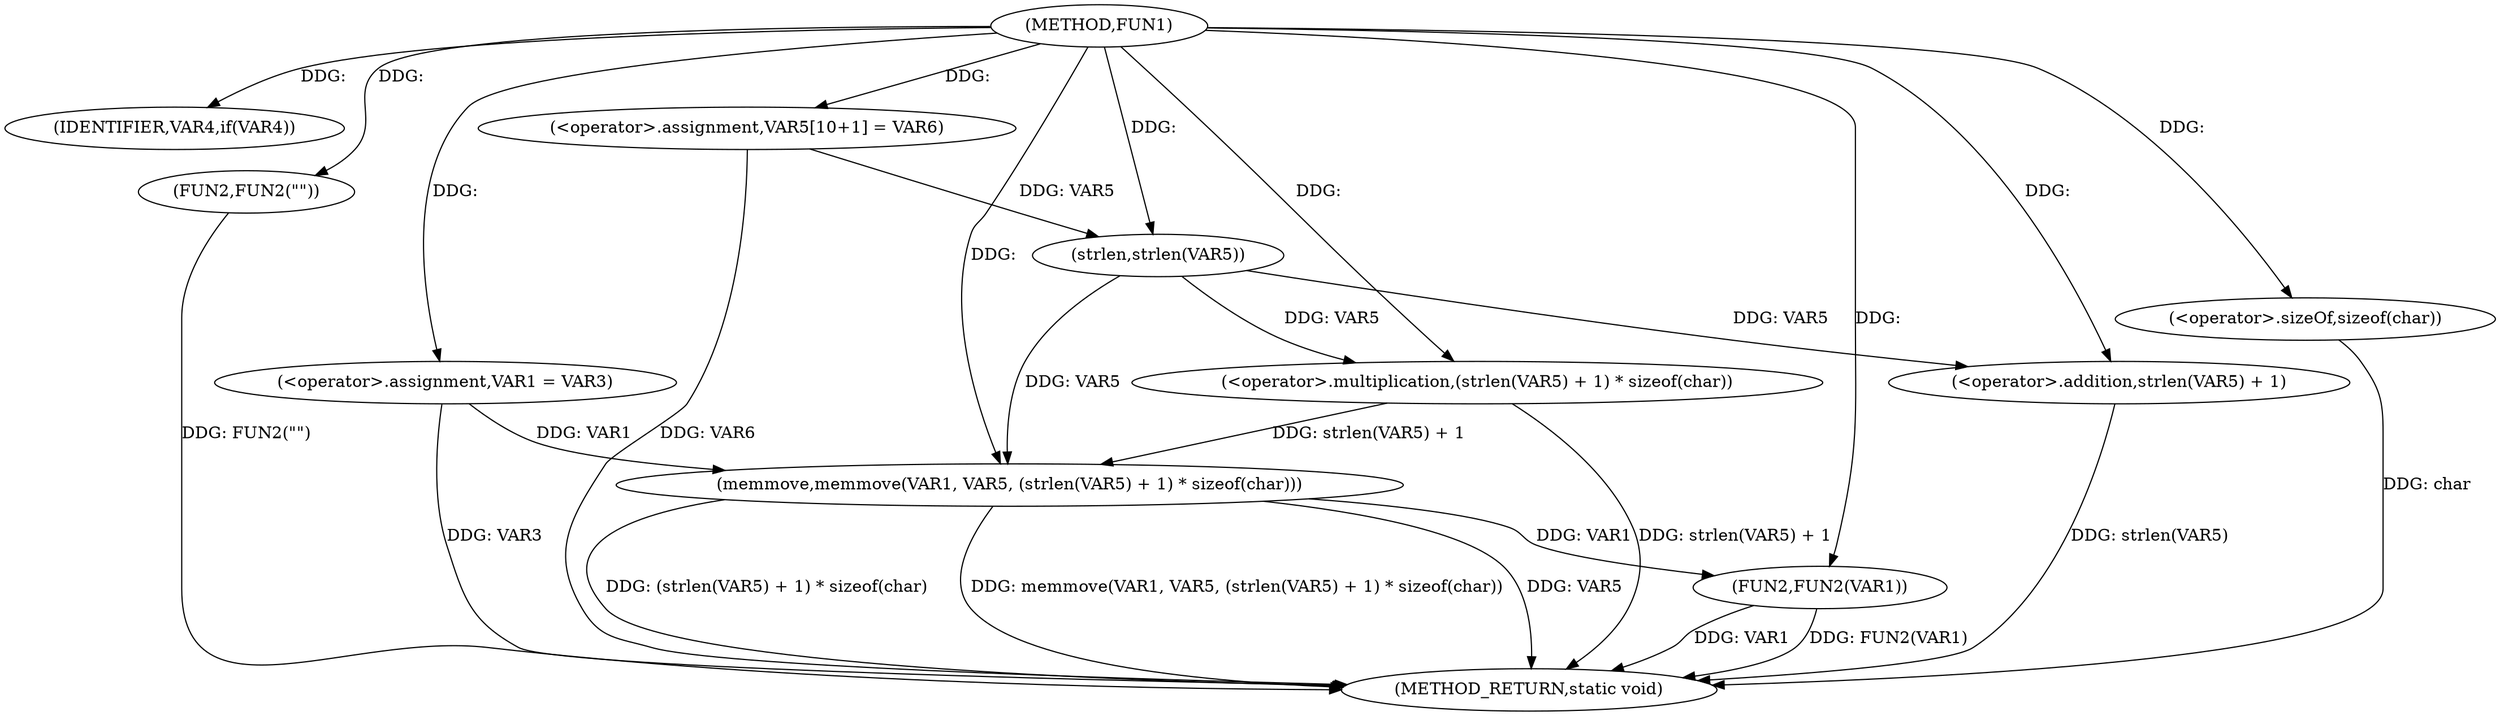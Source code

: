 digraph FUN1 {  
"1000100" [label = "(METHOD,FUN1)" ]
"1000132" [label = "(METHOD_RETURN,static void)" ]
"1000106" [label = "(IDENTIFIER,VAR4,if(VAR4))" ]
"1000108" [label = "(FUN2,FUN2(\"\"))" ]
"1000112" [label = "(<operator>.assignment,VAR1 = VAR3)" ]
"1000117" [label = "(<operator>.assignment,VAR5[10+1] = VAR6)" ]
"1000120" [label = "(memmove,memmove(VAR1, VAR5, (strlen(VAR5) + 1) * sizeof(char)))" ]
"1000123" [label = "(<operator>.multiplication,(strlen(VAR5) + 1) * sizeof(char))" ]
"1000124" [label = "(<operator>.addition,strlen(VAR5) + 1)" ]
"1000125" [label = "(strlen,strlen(VAR5))" ]
"1000128" [label = "(<operator>.sizeOf,sizeof(char))" ]
"1000130" [label = "(FUN2,FUN2(VAR1))" ]
  "1000130" -> "1000132"  [ label = "DDG: FUN2(VAR1)"] 
  "1000124" -> "1000132"  [ label = "DDG: strlen(VAR5)"] 
  "1000108" -> "1000132"  [ label = "DDG: FUN2(\"\")"] 
  "1000112" -> "1000132"  [ label = "DDG: VAR3"] 
  "1000120" -> "1000132"  [ label = "DDG: (strlen(VAR5) + 1) * sizeof(char)"] 
  "1000128" -> "1000132"  [ label = "DDG: char"] 
  "1000120" -> "1000132"  [ label = "DDG: memmove(VAR1, VAR5, (strlen(VAR5) + 1) * sizeof(char))"] 
  "1000120" -> "1000132"  [ label = "DDG: VAR5"] 
  "1000117" -> "1000132"  [ label = "DDG: VAR6"] 
  "1000130" -> "1000132"  [ label = "DDG: VAR1"] 
  "1000123" -> "1000132"  [ label = "DDG: strlen(VAR5) + 1"] 
  "1000100" -> "1000106"  [ label = "DDG: "] 
  "1000100" -> "1000108"  [ label = "DDG: "] 
  "1000100" -> "1000112"  [ label = "DDG: "] 
  "1000100" -> "1000117"  [ label = "DDG: "] 
  "1000112" -> "1000120"  [ label = "DDG: VAR1"] 
  "1000100" -> "1000120"  [ label = "DDG: "] 
  "1000125" -> "1000120"  [ label = "DDG: VAR5"] 
  "1000123" -> "1000120"  [ label = "DDG: strlen(VAR5) + 1"] 
  "1000125" -> "1000123"  [ label = "DDG: VAR5"] 
  "1000100" -> "1000123"  [ label = "DDG: "] 
  "1000125" -> "1000124"  [ label = "DDG: VAR5"] 
  "1000117" -> "1000125"  [ label = "DDG: VAR5"] 
  "1000100" -> "1000125"  [ label = "DDG: "] 
  "1000100" -> "1000124"  [ label = "DDG: "] 
  "1000100" -> "1000128"  [ label = "DDG: "] 
  "1000120" -> "1000130"  [ label = "DDG: VAR1"] 
  "1000100" -> "1000130"  [ label = "DDG: "] 
}
